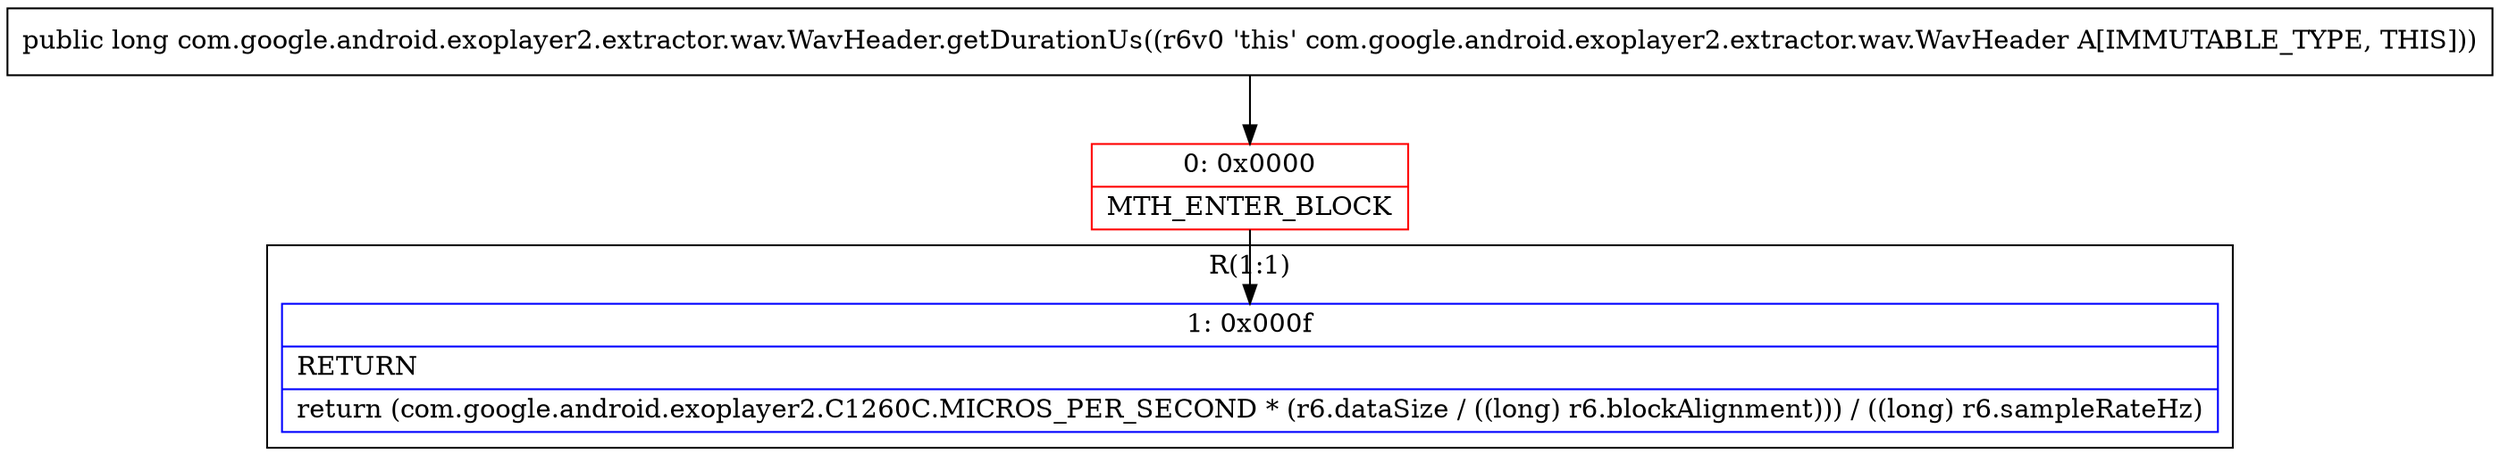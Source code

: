 digraph "CFG forcom.google.android.exoplayer2.extractor.wav.WavHeader.getDurationUs()J" {
subgraph cluster_Region_641330627 {
label = "R(1:1)";
node [shape=record,color=blue];
Node_1 [shape=record,label="{1\:\ 0x000f|RETURN\l|return (com.google.android.exoplayer2.C1260C.MICROS_PER_SECOND * (r6.dataSize \/ ((long) r6.blockAlignment))) \/ ((long) r6.sampleRateHz)\l}"];
}
Node_0 [shape=record,color=red,label="{0\:\ 0x0000|MTH_ENTER_BLOCK\l}"];
MethodNode[shape=record,label="{public long com.google.android.exoplayer2.extractor.wav.WavHeader.getDurationUs((r6v0 'this' com.google.android.exoplayer2.extractor.wav.WavHeader A[IMMUTABLE_TYPE, THIS])) }"];
MethodNode -> Node_0;
Node_0 -> Node_1;
}

